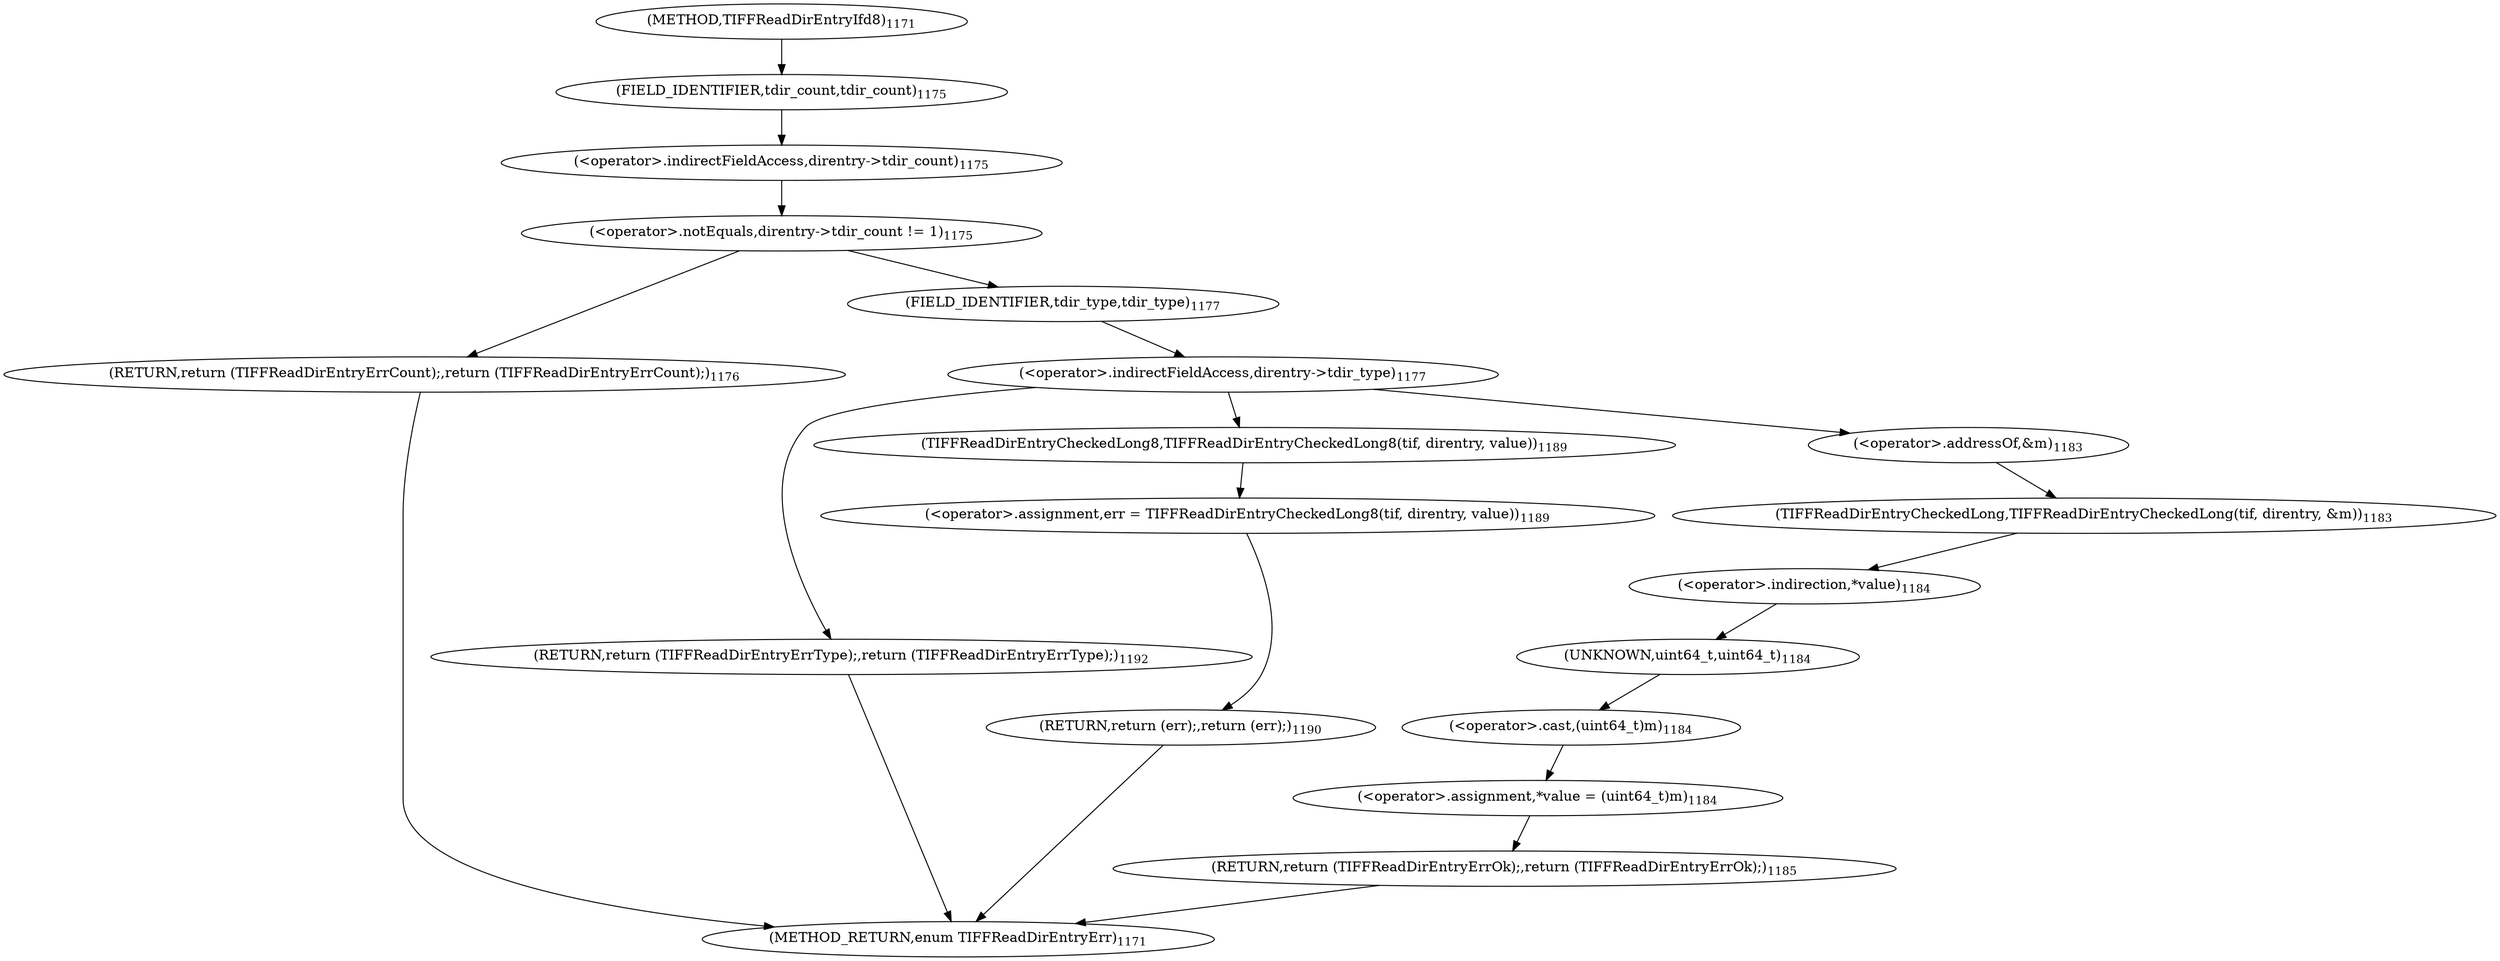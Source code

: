 digraph "TIFFReadDirEntryIfd8" {  
"80661" [label = <(&lt;operator&gt;.notEquals,direntry-&gt;tdir_count != 1)<SUB>1175</SUB>> ]
"80670" [label = <(&lt;operator&gt;.indirectFieldAccess,direntry-&gt;tdir_type)<SUB>1177</SUB>> ]
"80662" [label = <(&lt;operator&gt;.indirectFieldAccess,direntry-&gt;tdir_count)<SUB>1175</SUB>> ]
"80667" [label = <(RETURN,return (TIFFReadDirEntryErrCount);,return (TIFFReadDirEntryErrCount);)<SUB>1176</SUB>> ]
"80672" [label = <(FIELD_IDENTIFIER,tdir_type,tdir_type)<SUB>1177</SUB>> ]
"80697" [label = <(&lt;operator&gt;.assignment,err = TIFFReadDirEntryCheckedLong8(tif, direntry, value))<SUB>1189</SUB>> ]
"80703" [label = <(RETURN,return (err);,return (err);)<SUB>1190</SUB>> ]
"80706" [label = <(RETURN,return (TIFFReadDirEntryErrType);,return (TIFFReadDirEntryErrType);)<SUB>1192</SUB>> ]
"80664" [label = <(FIELD_IDENTIFIER,tdir_count,tdir_count)<SUB>1175</SUB>> ]
"80680" [label = <(TIFFReadDirEntryCheckedLong,TIFFReadDirEntryCheckedLong(tif, direntry, &amp;m))<SUB>1183</SUB>> ]
"80685" [label = <(&lt;operator&gt;.assignment,*value = (uint64_t)m)<SUB>1184</SUB>> ]
"80691" [label = <(RETURN,return (TIFFReadDirEntryErrOk);,return (TIFFReadDirEntryErrOk);)<SUB>1185</SUB>> ]
"80699" [label = <(TIFFReadDirEntryCheckedLong8,TIFFReadDirEntryCheckedLong8(tif, direntry, value))<SUB>1189</SUB>> ]
"80683" [label = <(&lt;operator&gt;.addressOf,&amp;m)<SUB>1183</SUB>> ]
"80686" [label = <(&lt;operator&gt;.indirection,*value)<SUB>1184</SUB>> ]
"80688" [label = <(&lt;operator&gt;.cast,(uint64_t)m)<SUB>1184</SUB>> ]
"80689" [label = <(UNKNOWN,uint64_t,uint64_t)<SUB>1184</SUB>> ]
"80654" [label = <(METHOD,TIFFReadDirEntryIfd8)<SUB>1171</SUB>> ]
"80708" [label = <(METHOD_RETURN,enum TIFFReadDirEntryErr)<SUB>1171</SUB>> ]
  "80661" -> "80667" 
  "80661" -> "80672" 
  "80670" -> "80683" 
  "80670" -> "80699" 
  "80670" -> "80706" 
  "80662" -> "80661" 
  "80667" -> "80708" 
  "80672" -> "80670" 
  "80697" -> "80703" 
  "80703" -> "80708" 
  "80706" -> "80708" 
  "80664" -> "80662" 
  "80680" -> "80686" 
  "80685" -> "80691" 
  "80691" -> "80708" 
  "80699" -> "80697" 
  "80683" -> "80680" 
  "80686" -> "80689" 
  "80688" -> "80685" 
  "80689" -> "80688" 
  "80654" -> "80664" 
}
